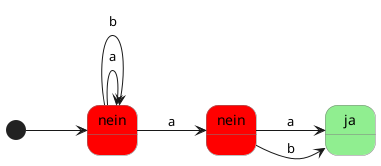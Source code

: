 @startuml
left to right direction

skinparam state {
  BackgroundColor<<YES>> LightGreen
  BackgroundColor<<NO>> Red
  BorderColor Gray
}

[*] --> 0

state "nein" as 0 <<NO>>
state "nein" as 1 <<NO>>
state "ja" as 2 <<YES>>


0 --> 0 : a
0 --> 0 : b
0 --> 1 : a

1 --> 2 : a
1 --> 2 : b



@enduml
